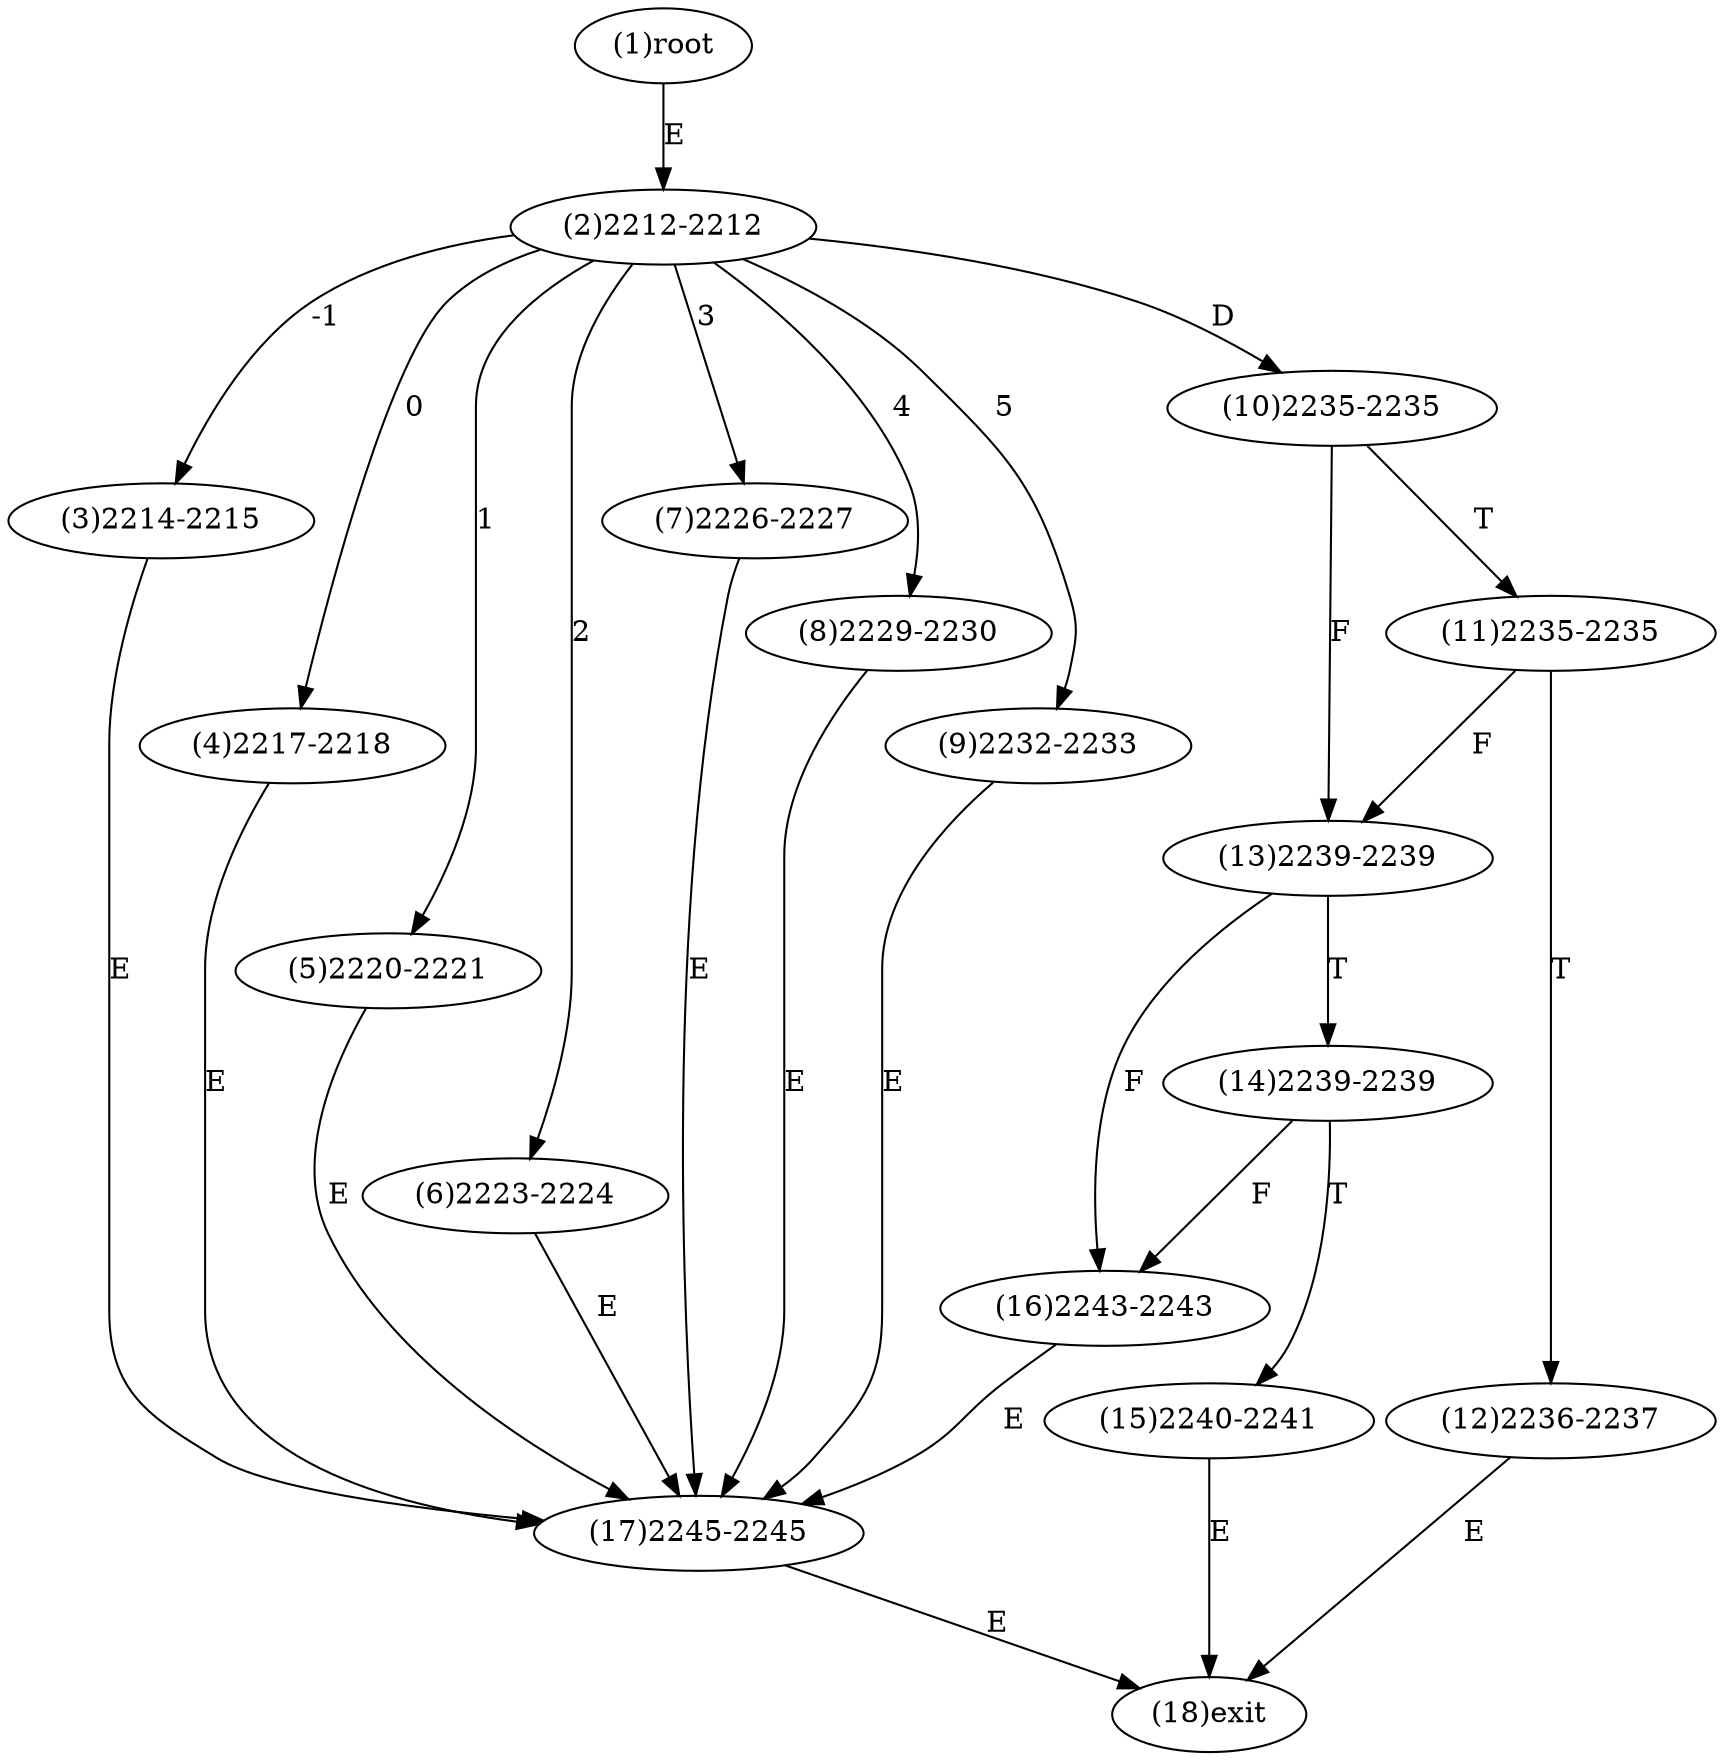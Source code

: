 digraph "" { 
1[ label="(1)root"];
2[ label="(2)2212-2212"];
3[ label="(3)2214-2215"];
4[ label="(4)2217-2218"];
5[ label="(5)2220-2221"];
6[ label="(6)2223-2224"];
7[ label="(7)2226-2227"];
8[ label="(8)2229-2230"];
9[ label="(9)2232-2233"];
10[ label="(10)2235-2235"];
11[ label="(11)2235-2235"];
12[ label="(12)2236-2237"];
13[ label="(13)2239-2239"];
14[ label="(14)2239-2239"];
15[ label="(15)2240-2241"];
17[ label="(17)2245-2245"];
16[ label="(16)2243-2243"];
18[ label="(18)exit"];
1->2[ label="E"];
2->3[ label="-1"];
2->4[ label="0"];
2->5[ label="1"];
2->6[ label="2"];
2->7[ label="3"];
2->8[ label="4"];
2->9[ label="5"];
2->10[ label="D"];
3->17[ label="E"];
4->17[ label="E"];
5->17[ label="E"];
6->17[ label="E"];
7->17[ label="E"];
8->17[ label="E"];
9->17[ label="E"];
10->13[ label="F"];
10->11[ label="T"];
11->13[ label="F"];
11->12[ label="T"];
12->18[ label="E"];
13->16[ label="F"];
13->14[ label="T"];
14->16[ label="F"];
14->15[ label="T"];
15->18[ label="E"];
16->17[ label="E"];
17->18[ label="E"];
}